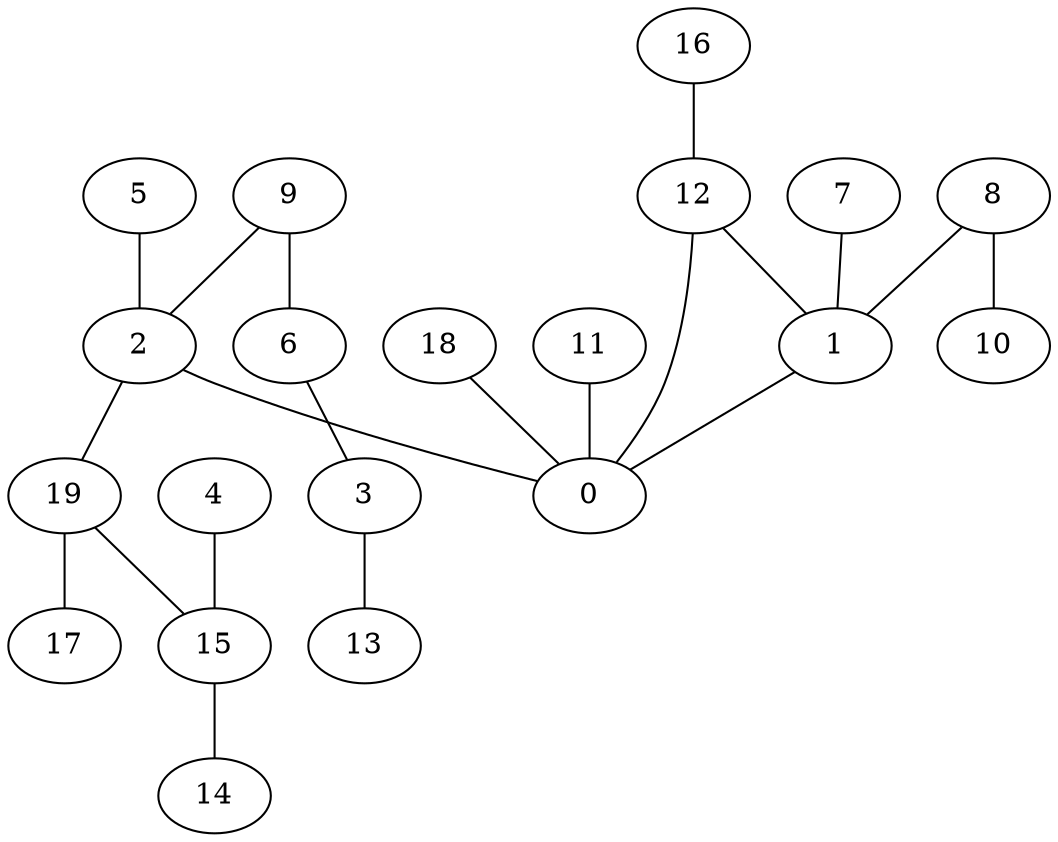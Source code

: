 digraph GG_graph {

subgraph G_graph {
edge [color = black]
"5" -> "2" [dir = none]
"4" -> "15" [dir = none]
"16" -> "12" [dir = none]
"3" -> "13" [dir = none]
"2" -> "0" [dir = none]
"2" -> "19" [dir = none]
"15" -> "14" [dir = none]
"1" -> "0" [dir = none]
"9" -> "6" [dir = none]
"9" -> "2" [dir = none]
"7" -> "1" [dir = none]
"12" -> "0" [dir = none]
"8" -> "10" [dir = none]
"8" -> "1" [dir = none]
"18" -> "0" [dir = none]
"11" -> "0" [dir = none]
"19" -> "17" [dir = none]
"19" -> "15" [dir = none]
"6" -> "3" [dir = none]
"12" -> "1" [dir = none]
}

}
